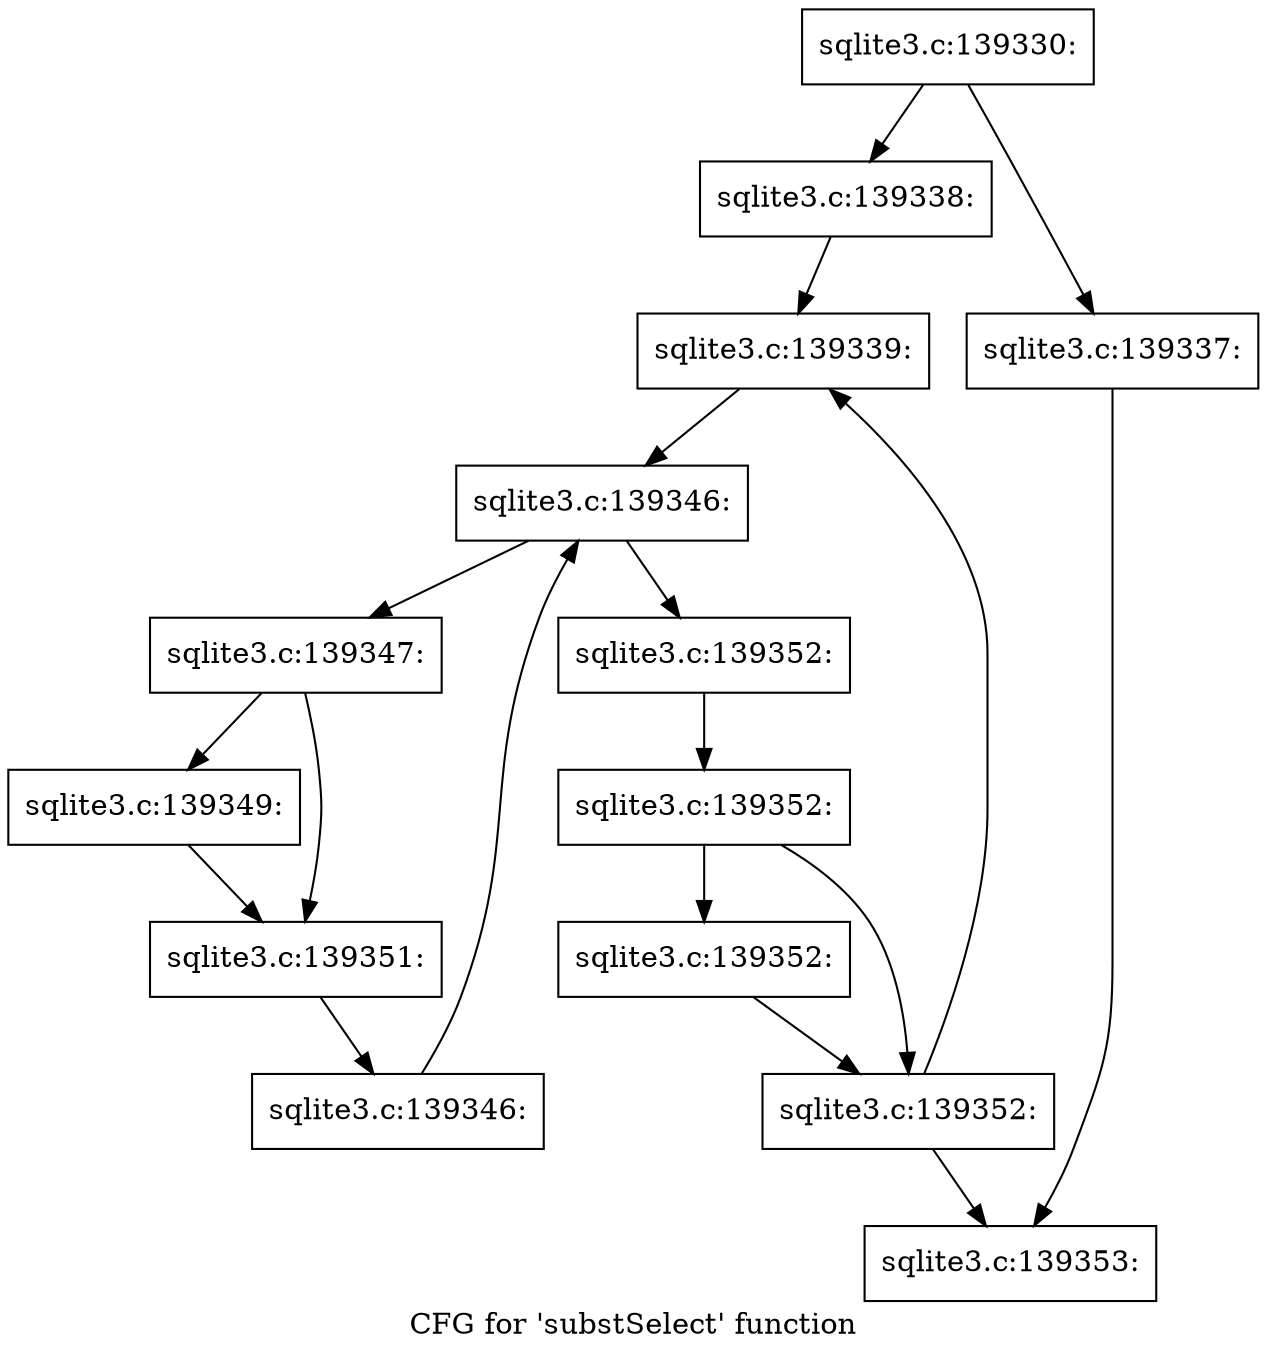 digraph "CFG for 'substSelect' function" {
	label="CFG for 'substSelect' function";

	Node0x55c0f93c7390 [shape=record,label="{sqlite3.c:139330:}"];
	Node0x55c0f93c7390 -> Node0x55c0f93d0e60;
	Node0x55c0f93c7390 -> Node0x55c0f93d0e10;
	Node0x55c0f93d0e10 [shape=record,label="{sqlite3.c:139337:}"];
	Node0x55c0f93d0e10 -> Node0x55c0f93d1190;
	Node0x55c0f93d0e60 [shape=record,label="{sqlite3.c:139338:}"];
	Node0x55c0f93d0e60 -> Node0x55c0f93d1230;
	Node0x55c0f93d1230 [shape=record,label="{sqlite3.c:139339:}"];
	Node0x55c0f93d1230 -> Node0x55c0f63abd90;
	Node0x55c0f63abd90 [shape=record,label="{sqlite3.c:139346:}"];
	Node0x55c0f63abd90 -> Node0x55c0f93d3860;
	Node0x55c0f63abd90 -> Node0x55c0f63abd40;
	Node0x55c0f93d3860 [shape=record,label="{sqlite3.c:139347:}"];
	Node0x55c0f93d3860 -> Node0x55c0f93d3fe0;
	Node0x55c0f93d3860 -> Node0x55c0f93d4030;
	Node0x55c0f93d3fe0 [shape=record,label="{sqlite3.c:139349:}"];
	Node0x55c0f93d3fe0 -> Node0x55c0f93d4030;
	Node0x55c0f93d4030 [shape=record,label="{sqlite3.c:139351:}"];
	Node0x55c0f93d4030 -> Node0x55c0f93d1ab0;
	Node0x55c0f93d1ab0 [shape=record,label="{sqlite3.c:139346:}"];
	Node0x55c0f93d1ab0 -> Node0x55c0f63abd90;
	Node0x55c0f63abd40 [shape=record,label="{sqlite3.c:139352:}"];
	Node0x55c0f63abd40 -> Node0x55c0f93d11e0;
	Node0x55c0f93d11e0 [shape=record,label="{sqlite3.c:139352:}"];
	Node0x55c0f93d11e0 -> Node0x55c0f93d5430;
	Node0x55c0f93d11e0 -> Node0x55c0f93d53e0;
	Node0x55c0f93d5430 [shape=record,label="{sqlite3.c:139352:}"];
	Node0x55c0f93d5430 -> Node0x55c0f93d53e0;
	Node0x55c0f93d53e0 [shape=record,label="{sqlite3.c:139352:}"];
	Node0x55c0f93d53e0 -> Node0x55c0f93d1230;
	Node0x55c0f93d53e0 -> Node0x55c0f93d1190;
	Node0x55c0f93d1190 [shape=record,label="{sqlite3.c:139353:}"];
}

